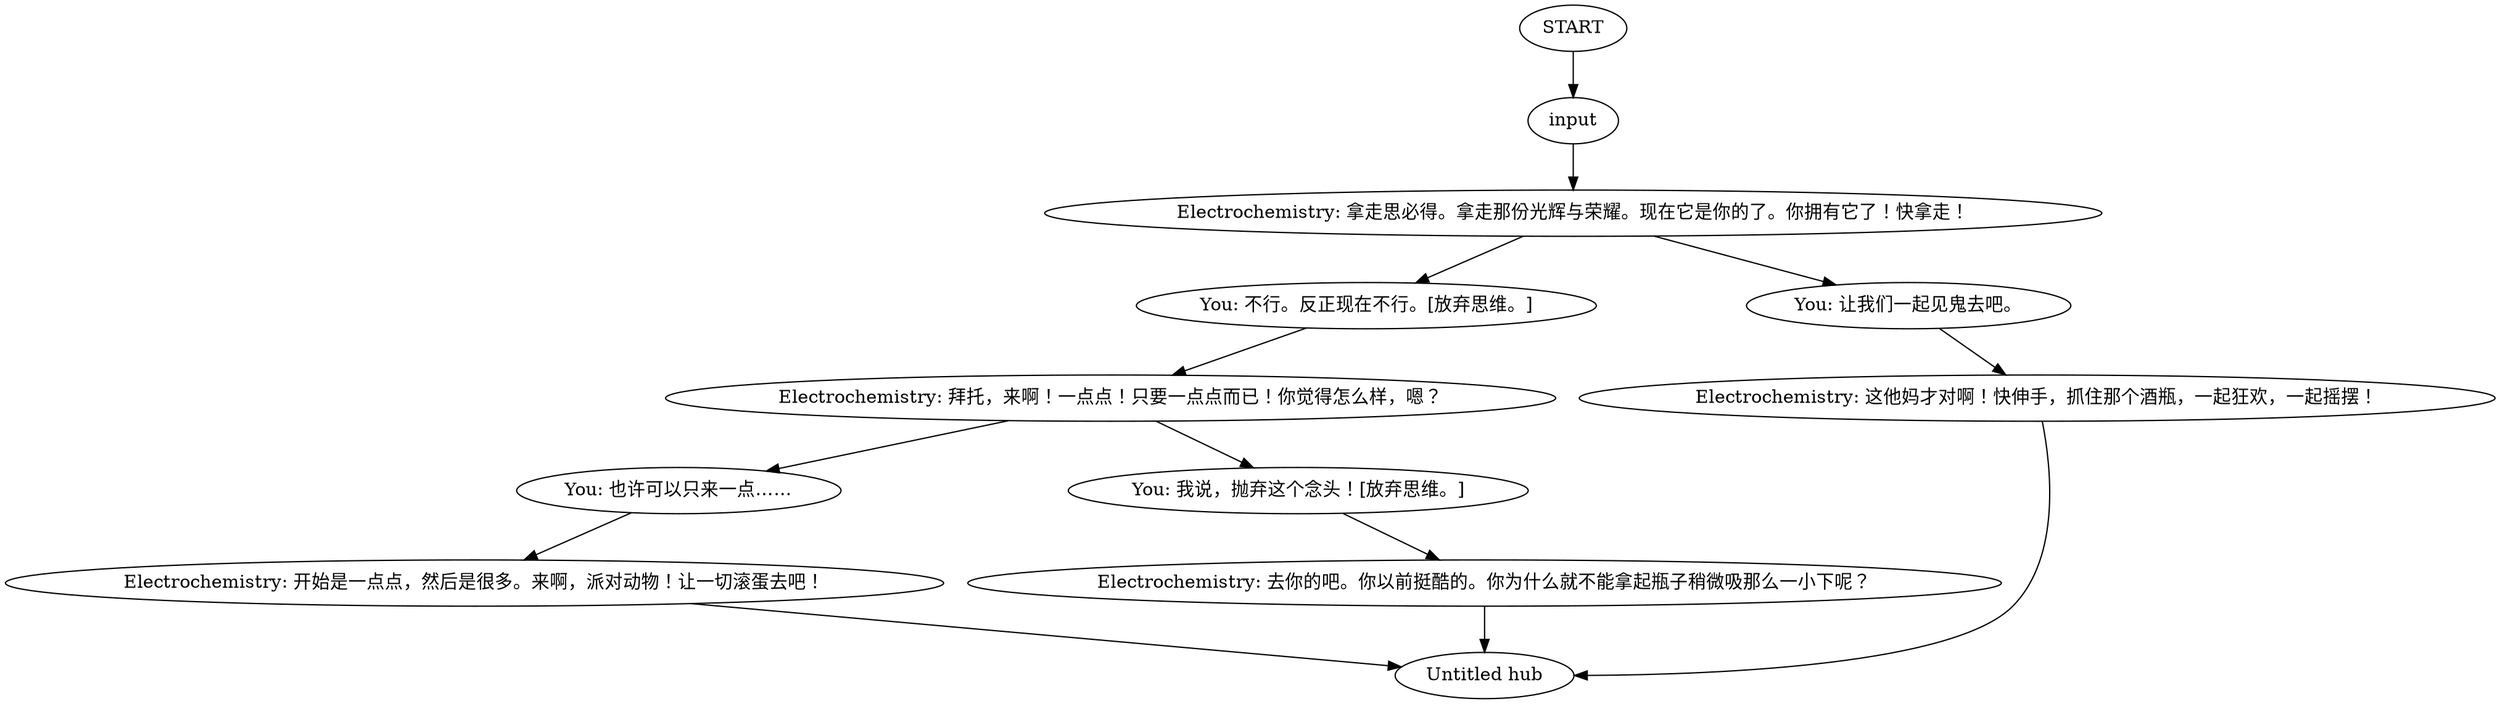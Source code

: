 # APT ORB / electrochem after picking up speed
# Upon picking up the speed, electrochem chimes in. Needs a wa to go away if you give it up to cuno or take it yourself?
# ==================================================
digraph G {
	  0 [label="START"];
	  1 [label="input"];
	  2 [label="You: 也许可以只来一点……"];
	  3 [label="Electrochemistry: 去你的吧。你以前挺酷的。你为什么就不能拿起瓶子稍微吸那么一小下呢？"];
	  4 [label="You: 不行。反正现在不行。[放弃思维。]"];
	  5 [label="Electrochemistry: 拿走思必得。拿走那份光辉与荣耀。现在它是你的了。你拥有它了！快拿走！"];
	  6 [label="Untitled hub"];
	  8 [label="You: 我说，抛弃这个念头！[放弃思维。]"];
	  9 [label="Electrochemistry: 开始是一点点，然后是很多。来啊，派对动物！让一切滚蛋去吧！"];
	  10 [label="Electrochemistry: 拜托，来啊！一点点！只要一点点而已！你觉得怎么样，嗯？"];
	  11 [label="Electrochemistry: 这他妈才对啊！快伸手，抓住那个酒瓶，一起狂欢，一起摇摆！"];
	  12 [label="You: 让我们一起见鬼去吧。"];
	  0 -> 1
	  1 -> 5
	  2 -> 9
	  3 -> 6
	  4 -> 10
	  5 -> 12
	  5 -> 4
	  8 -> 3
	  9 -> 6
	  10 -> 8
	  10 -> 2
	  11 -> 6
	  12 -> 11
}

